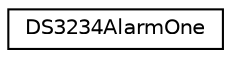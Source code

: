 digraph "Graphical Class Hierarchy"
{
 // LATEX_PDF_SIZE
  edge [fontname="Helvetica",fontsize="10",labelfontname="Helvetica",labelfontsize="10"];
  node [fontname="Helvetica",fontsize="10",shape=record];
  rankdir="LR";
  Node0 [label="DS3234AlarmOne",height=0.2,width=0.4,color="black", fillcolor="white", style="filled",URL="$classDS3234AlarmOne.html",tooltip=" "];
}
